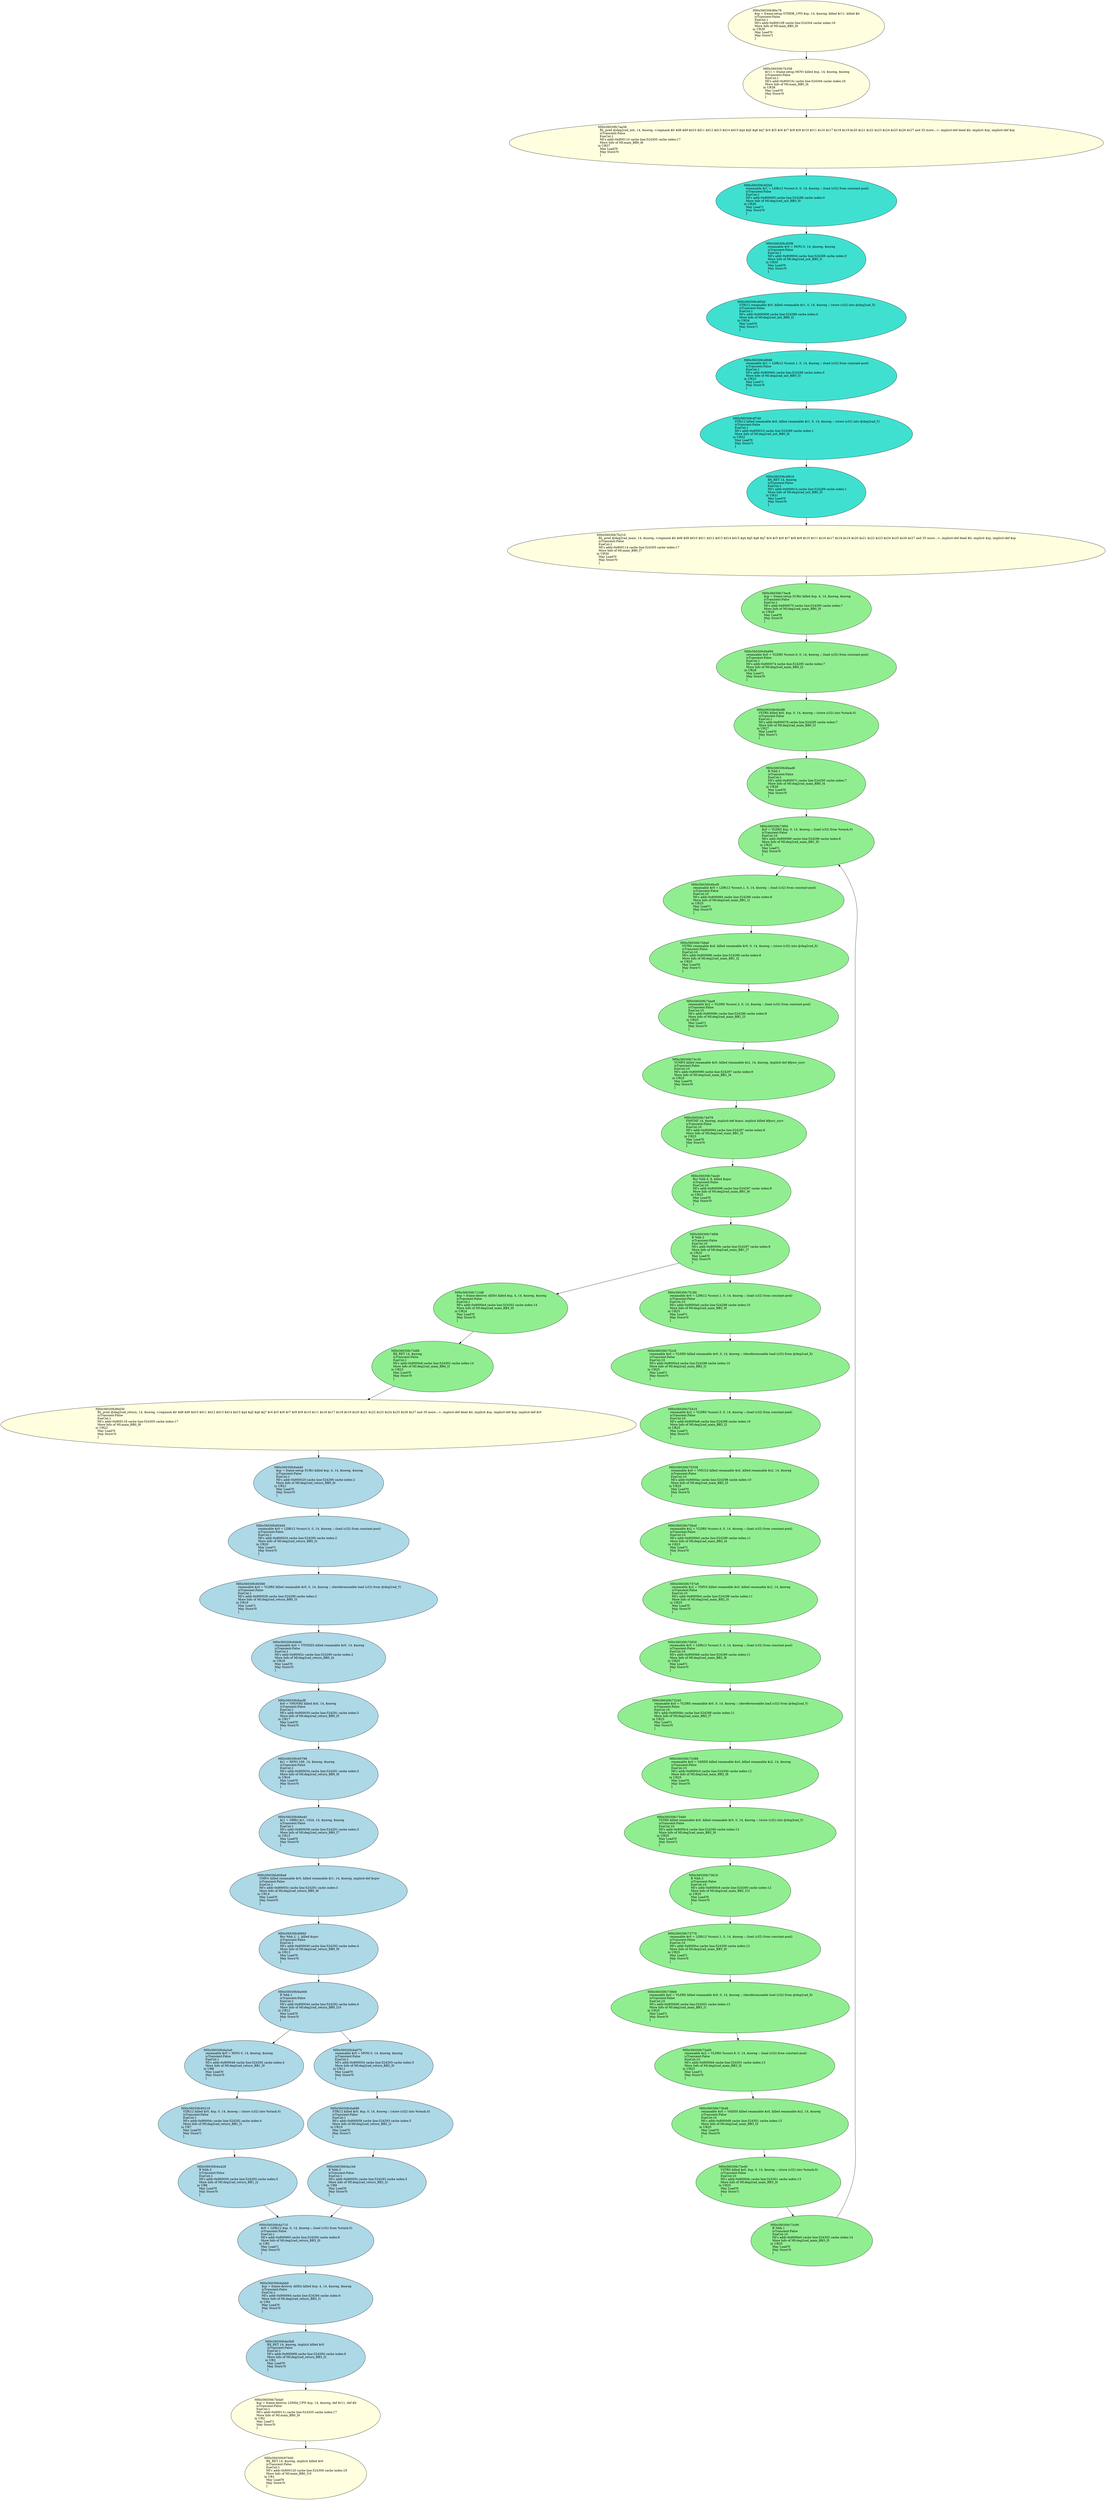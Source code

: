 digraph "MachineCFG of main" {
  Node0 [label="MI0x56030fc4f2b0\l  renamable $r1 = LDRi12 %const.0, 0, 14, $noreg :: (load (s32) from constant-pool)\l  isTransient:False\l  ExeCnt:1\l  MI's addr:0x800000 cache line:524288 cache index:0\l  More Info of MI:deg2rad_init_BB0_I0\lin UR36\l  May Load?1\l  May Store?0\l  ]\l  " fillcolor="turquoise" style="filled"];
  Node0 -> Node1;
  Node1 [label="MI0x56030fc4f3f8\l  renamable $r0 = MOVi 0, 14, $noreg, $noreg\l  isTransient:False\l  ExeCnt:1\l  MI's addr:0x800004 cache line:524288 cache index:0\l  More Info of MI:deg2rad_init_BB0_I1\lin UR35\l  May Load?0\l  May Store?0\l  ]\l  " fillcolor="turquoise" style="filled"];
  Node1 -> Node2;
  Node2 [label="MI0x56030fc4f540\l  STRi12 renamable $r0, killed renamable $r1, 0, 14, $noreg :: (store (s32) into @deg2rad_X)\l  isTransient:False\l  ExeCnt:1\l  MI's addr:0x800008 cache line:524288 cache index:0\l  More Info of MI:deg2rad_init_BB0_I2\lin UR34\l  May Load?0\l  May Store?1\l  ]\l  " fillcolor="turquoise" style="filled"];
  Node2 -> Node3;
  Node3 [label="MI0x56030fc4f688\l  renamable $r1 = LDRi12 %const.1, 0, 14, $noreg :: (load (s32) from constant-pool)\l  isTransient:False\l  ExeCnt:1\l  MI's addr:0x80000c cache line:524288 cache index:0\l  More Info of MI:deg2rad_init_BB0_I3\lin UR33\l  May Load?1\l  May Store?0\l  ]\l  " fillcolor="turquoise" style="filled"];
  Node3 -> Node4;
  Node4 [label="MI0x56030fc4f7d0\l  STRi12 killed renamable $r0, killed renamable $r1, 0, 14, $noreg :: (store (s32) into @deg2rad_Y)\l  isTransient:False\l  ExeCnt:1\l  MI's addr:0x800010 cache line:524289 cache index:1\l  More Info of MI:deg2rad_init_BB0_I4\lin UR32\l  May Load?0\l  May Store?1\l  ]\l  " fillcolor="turquoise" style="filled"];
  Node4 -> Node5;
  Node5 [label="MI0x56030fc4f918\l  BX_RET 14, $noreg\l  isTransient:False\l  ExeCnt:1\l  MI's addr:0x800014 cache line:524289 cache index:1\l  More Info of MI:deg2rad_init_BB0_I5\lin UR31\l  May Load?0\l  May Store?0\l  ]\l  " fillcolor="turquoise" style="filled"];
  Node5 -> Node57;
  Node6 [label="MI0x56030fc60218\l  STRi12 killed $r0, $sp, 0, 14, $noreg :: (store (s32) into %stack.0)\l  isTransient:False\l  ExeCnt:1\l  MI's addr:0x80004c cache line:524292 cache index:4\l  More Info of MI:deg2rad_return_BB1_I1\lin UR7\l  May Load?0\l  May Store?1\l  ]\l  " fillcolor="lightblue" style="filled"];
  Node6 -> Node18;
  Node7 [label="MI0x56030fc60440\l  renamable $r0 = LDRi12 %const.0, 0, 14, $noreg :: (load (s32) from constant-pool)\l  isTransient:False\l  ExeCnt:1\l  MI's addr:0x800024 cache line:524290 cache index:2\l  More Info of MI:deg2rad_return_BB0_I2\lin UR20\l  May Load?1\l  May Store?0\l  ]\l  " fillcolor="lightblue" style="filled"];
  Node7 -> Node8;
  Node8 [label="MI0x56030fc60588\l  renamable $s0 = VLDRS killed renamable $r0, 0, 14, $noreg :: (dereferenceable load (s32) from @deg2rad_Y)\l  isTransient:False\l  ExeCnt:1\l  MI's addr:0x800028 cache line:524290 cache index:2\l  More Info of MI:deg2rad_return_BB0_I3\lin UR19\l  May Load?1\l  May Store?0\l  ]\l  " fillcolor="lightblue" style="filled"];
  Node8 -> Node9;
  Node9 [label="MI0x56030fc606d0\l  renamable $s0 = VTOSIZS killed renamable $s0, 14, $noreg\l  isTransient:False\l  ExeCnt:1\l  MI's addr:0x80002c cache line:524290 cache index:2\l  More Info of MI:deg2rad_return_BB0_I4\lin UR18\l  May Load?0\l  May Store?0\l  ]\l  " fillcolor="lightblue" style="filled"];
  Node9 -> Node24;
  Node10 [label="MI0x56030fc60798\l  $r1 = MOVi 109, 14, $noreg, $noreg\l  isTransient:False\l  ExeCnt:1\l  MI's addr:0x800034 cache line:524291 cache index:3\l  More Info of MI:deg2rad_return_BB0_I6\lin UR16\l  May Load?0\l  May Store?0\l  ]\l  " fillcolor="lightblue" style="filled"];
  Node10 -> Node12;
  Node11 [label="MI0x56030fc608a8\l  CMPrr killed renamable $r0, killed renamable $r1, 14, $noreg, implicit-def $cpsr\l  isTransient:False\l  ExeCnt:1\l  MI's addr:0x80003c cache line:524291 cache index:3\l  More Info of MI:deg2rad_return_BB0_I8\lin UR14\l  May Load?0\l  May Store?0\l  ]\l  " fillcolor="lightblue" style="filled"];
  Node11 -> Node13;
  Node12 [label="MI0x56030fc66e40\l  $r1 = ORRri $r1, 1024, 14, $noreg, $noreg\l  isTransient:False\l  ExeCnt:1\l  MI's addr:0x800038 cache line:524291 cache index:3\l  More Info of MI:deg2rad_return_BB0_I7\lin UR15\l  May Load?0\l  May Store?0\l  ]\l  " fillcolor="lightblue" style="filled"];
  Node12 -> Node11;
  Node13 [label="MI0x56030fc69f40\l  Bcc %bb.2, 1, killed $cpsr\l  isTransient:False\l  ExeCnt:1\l  MI's addr:0x800040 cache line:524292 cache index:4\l  More Info of MI:deg2rad_return_BB0_I9\lin UR13\l  May Load?0\l  May Store?0\l  ]\l  " fillcolor="lightblue" style="filled"];
  Node13 -> Node14;
  Node14 [label="MI0x56030fc6a008\l  B %bb.1\l  isTransient:False\l  ExeCnt:1\l  MI's addr:0x800044 cache line:524292 cache index:4\l  More Info of MI:deg2rad_return_BB0_I10\lin UR12\l  May Load?0\l  May Store?0\l  ]\l  " fillcolor="lightblue" style="filled"];
  Node14 -> Node17;
  Node14 -> Node15;
  Node15 [label="MI0x56030fc6a070\l  renamable $r0 = MVNi 0, 14, $noreg, $noreg\l  isTransient:False\l  ExeCnt:1\l  MI's addr:0x800054 cache line:524293 cache index:5\l  More Info of MI:deg2rad_return_BB2_I0\lin UR11\l  May Load?0\l  May Store?0\l  ]\l  " fillcolor="lightblue" style="filled"];
  Node15 -> Node21;
  Node16 [label="MI0x56030fc6a1b8\l  B %bb.3\l  isTransient:False\l  ExeCnt:1\l  MI's addr:0x80005c cache line:524293 cache index:5\l  More Info of MI:deg2rad_return_BB2_I2\lin UR9\l  May Load?0\l  May Store?0\l  ]\l  " fillcolor="lightblue" style="filled"];
  Node16 -> Node22;
  Node17 [label="MI0x56030fc6a2e0\l  renamable $r0 = MOVi 0, 14, $noreg, $noreg\l  isTransient:False\l  ExeCnt:1\l  MI's addr:0x800048 cache line:524292 cache index:4\l  More Info of MI:deg2rad_return_BB1_I0\lin UR8\l  May Load?0\l  May Store?0\l  ]\l  " fillcolor="lightblue" style="filled"];
  Node17 -> Node6;
  Node18 [label="MI0x56030fc6a428\l  B %bb.3\l  isTransient:False\l  ExeCnt:1\l  MI's addr:0x800050 cache line:524293 cache index:5\l  More Info of MI:deg2rad_return_BB1_I2\lin UR6\l  May Load?0\l  May Store?0\l  ]\l  " fillcolor="lightblue" style="filled"];
  Node18 -> Node22;
  Node19 [label="MI0x56030fc6a5b8\l  BX_RET 14, $noreg, implicit killed $r0\l  isTransient:False\l  ExeCnt:1\l  MI's addr:0x800068 cache line:524294 cache index:6\l  More Info of MI:deg2rad_return_BB3_I2\lin UR3\l  May Load?0\l  May Store?0\l  ]\l  " fillcolor="lightblue" style="filled"];
  Node19 -> Node59;
  Node20 [label="MI0x56030fc6a640\l  $sp = frame-setup SUBri killed $sp, 4, 14, $noreg, $noreg\l  isTransient:False\l  ExeCnt:1\l  MI's addr:0x800020 cache line:524290 cache index:2\l  More Info of MI:deg2rad_return_BB0_I0\lin UR21\l  May Load?0\l  May Store?0\l  ]\l  " fillcolor="lightblue" style="filled"];
  Node20 -> Node7;
  Node21 [label="MI0x56030fc6a688\l  STRi12 killed $r0, $sp, 0, 14, $noreg :: (store (s32) into %stack.0)\l  isTransient:False\l  ExeCnt:1\l  MI's addr:0x800058 cache line:524293 cache index:5\l  More Info of MI:deg2rad_return_BB2_I1\lin UR10\l  May Load?0\l  May Store?1\l  ]\l  " fillcolor="lightblue" style="filled"];
  Node21 -> Node16;
  Node22 [label="MI0x56030fc6a710\l  $r0 = LDRi12 $sp, 0, 14, $noreg :: (load (s32) from %stack.0)\l  isTransient:False\l  ExeCnt:1\l  MI's addr:0x800060 cache line:524294 cache index:6\l  More Info of MI:deg2rad_return_BB3_I0\lin UR5\l  May Load?1\l  May Store?0\l  ]\l  " fillcolor="lightblue" style="filled"];
  Node22 -> Node23;
  Node23 [label="MI0x56030fc6abb0\l  $sp = frame-destroy ADDri killed $sp, 4, 14, $noreg, $noreg\l  isTransient:False\l  ExeCnt:1\l  MI's addr:0x800064 cache line:524294 cache index:6\l  More Info of MI:deg2rad_return_BB3_I1\lin UR4\l  May Load?0\l  May Store?0\l  ]\l  " fillcolor="lightblue" style="filled"];
  Node23 -> Node19;
  Node24 [label="MI0x56030fc6acf8\l  $r0 = VMOVRS killed $s0, 14, $noreg\l  isTransient:False\l  ExeCnt:1\l  MI's addr:0x800030 cache line:524291 cache index:3\l  More Info of MI:deg2rad_return_BB0_I5\lin UR17\l  May Load?0\l  May Store?0\l  ]\l  " fillcolor="lightblue" style="filled"];
  Node24 -> Node10;
  Node25 [label="MI0x56030fc6b4f8\l  VSTRS killed $s0, $sp, 0, 14, $noreg :: (store (s32) into %stack.0)\l  isTransient:False\l  ExeCnt:1\l  MI's addr:0x800078 cache line:524295 cache index:7\l  More Info of MI:deg2rad_main_BB0_I3\lin UR27\l  May Load?0\l  May Store?1\l  ]\l  " fillcolor="lightgreen" style="filled"];
  Node25 -> Node27;
  Node26 [label="MI0x56030fc6b990\l  renamable $s0 = VLDRS %const.0, 0, 14, $noreg :: (load (s32) from constant-pool)\l  isTransient:False\l  ExeCnt:1\l  MI's addr:0x800074 cache line:524295 cache index:7\l  More Info of MI:deg2rad_main_BB0_I2\lin UR28\l  May Load?1\l  May Store?0\l  ]\l  " fillcolor="lightgreen" style="filled"];
  Node26 -> Node25;
  Node27 [label="MI0x56030fc6bad8\l  B %bb.1\l  isTransient:False\l  ExeCnt:1\l  MI's addr:0x80007c cache line:524295 cache index:7\l  More Info of MI:deg2rad_main_BB0_I4\lin UR26\l  May Load?0\l  May Store?0\l  ]\l  " fillcolor="lightgreen" style="filled"];
  Node27 -> Node42;
  Node28 [label="MI0x56030fc6bcf0\l  renamable $r0 = LDRi12 %const.1, 0, 14, $noreg :: (load (s32) from constant-pool)\l  isTransient:False\l  ExeCnt:10\l  MI's addr:0x800084 cache line:524296 cache index:8\l  More Info of MI:deg2rad_main_BB1_I1\lin UR25\l  May Load?1\l  May Store?0\l  ]\l  " fillcolor="lightgreen" style="filled"];
  Node28 -> Node43;
  Node29 [label="MI0x56030fc71248\l  $sp = frame-destroy ADDri killed $sp, 4, 14, $noreg, $noreg\l  isTransient:False\l  ExeCnt:1\l  MI's addr:0x8000e4 cache line:524302 cache index:14\l  More Info of MI:deg2rad_main_BB4_I0\lin UR24\l  May Load?0\l  May Store?0\l  ]\l  " fillcolor="lightgreen" style="filled"];
  Node29 -> Node39;
  Node30 [label="MI0x56030fc73240\l  renamable $s0 = VLDRS renamable $r0, 0, 14, $noreg :: (dereferenceable load (s32) from @deg2rad_Y)\l  isTransient:False\l  ExeCnt:10\l  MI's addr:0x8000bc cache line:524299 cache index:11\l  More Info of MI:deg2rad_main_BB2_I7\lin UR25\l  May Load?1\l  May Store?0\l  ]\l  " fillcolor="lightgreen" style="filled"];
  Node30 -> Node31;
  Node31 [label="MI0x56030fc73388\l  renamable $s0 = VADDS killed renamable $s0, killed renamable $s2, 14, $noreg\l  isTransient:False\l  ExeCnt:10\l  MI's addr:0x8000c0 cache line:524300 cache index:12\l  More Info of MI:deg2rad_main_BB2_I8\lin UR25\l  May Load?0\l  May Store?0\l  ]\l  " fillcolor="lightgreen" style="filled"];
  Node31 -> Node32;
  Node32 [label="MI0x56030fc734d0\l  VSTRS killed renamable $s0, killed renamable $r0, 0, 14, $noreg :: (store (s32) into @deg2rad_Y)\l  isTransient:False\l  ExeCnt:10\l  MI's addr:0x8000c4 cache line:524300 cache index:12\l  More Info of MI:deg2rad_main_BB2_I9\lin UR25\l  May Load?0\l  May Store?1\l  ]\l  " fillcolor="lightgreen" style="filled"];
  Node32 -> Node33;
  Node33 [label="MI0x56030fc73618\l  B %bb.3\l  isTransient:False\l  ExeCnt:10\l  MI's addr:0x8000c8 cache line:524300 cache index:12\l  More Info of MI:deg2rad_main_BB2_I10\lin UR25\l  May Load?0\l  May Store?0\l  ]\l  " fillcolor="lightgreen" style="filled"];
  Node33 -> Node34;
  Node34 [label="MI0x56030fc73770\l  renamable $r0 = LDRi12 %const.1, 0, 14, $noreg :: (load (s32) from constant-pool)\l  isTransient:False\l  ExeCnt:10\l  MI's addr:0x8000cc cache line:524300 cache index:12\l  More Info of MI:deg2rad_main_BB3_I0\lin UR25\l  May Load?1\l  May Store?0\l  ]\l  " fillcolor="lightgreen" style="filled"];
  Node34 -> Node35;
  Node35 [label="MI0x56030fc738b8\l  renamable $s0 = VLDRS killed renamable $r0, 0, 14, $noreg :: (dereferenceable load (s32) from @deg2rad_X)\l  isTransient:False\l  ExeCnt:10\l  MI's addr:0x8000d0 cache line:524301 cache index:13\l  More Info of MI:deg2rad_main_BB3_I1\lin UR25\l  May Load?1\l  May Store?0\l  ]\l  " fillcolor="lightgreen" style="filled"];
  Node35 -> Node36;
  Node36 [label="MI0x56030fc73a00\l  renamable $s2 = VLDRS %const.6, 0, 14, $noreg :: (load (s32) from constant-pool)\l  isTransient:False\l  ExeCnt:10\l  MI's addr:0x8000d4 cache line:524301 cache index:13\l  More Info of MI:deg2rad_main_BB3_I2\lin UR25\l  May Load?1\l  May Store?0\l  ]\l  " fillcolor="lightgreen" style="filled"];
  Node36 -> Node37;
  Node37 [label="MI0x56030fc73b48\l  renamable $s0 = VADDS killed renamable $s0, killed renamable $s2, 14, $noreg\l  isTransient:False\l  ExeCnt:10\l  MI's addr:0x8000d8 cache line:524301 cache index:13\l  More Info of MI:deg2rad_main_BB3_I3\lin UR25\l  May Load?0\l  May Store?0\l  ]\l  " fillcolor="lightgreen" style="filled"];
  Node37 -> Node40;
  Node38 [label="MI0x56030fc73c90\l  B %bb.1\l  isTransient:False\l  ExeCnt:10\l  MI's addr:0x8000e0 cache line:524302 cache index:14\l  More Info of MI:deg2rad_main_BB3_I5\lin UR25\l  May Load?0\l  May Store?0\l  ]\l  " fillcolor="lightgreen" style="filled"];
  Node38 -> Node42;
  Node39 [label="MI0x56030fc73df8\l  BX_RET 14, $noreg\l  isTransient:False\l  ExeCnt:1\l  MI's addr:0x8000e8 cache line:524302 cache index:14\l  More Info of MI:deg2rad_main_BB4_I1\lin UR23\l  May Load?0\l  May Store?0\l  ]\l  " fillcolor="lightgreen" style="filled"];
  Node39 -> Node60;
  Node40 [label="MI0x56030fc73e40\l  VSTRS killed $s0, $sp, 0, 14, $noreg :: (store (s32) into %stack.0)\l  isTransient:False\l  ExeCnt:10\l  MI's addr:0x8000dc cache line:524301 cache index:13\l  More Info of MI:deg2rad_main_BB3_I4\lin UR25\l  May Load?0\l  May Store?1\l  ]\l  " fillcolor="lightgreen" style="filled"];
  Node40 -> Node38;
  Node41 [label="MI0x56030fc73ec8\l  $sp = frame-setup SUBri killed $sp, 4, 14, $noreg, $noreg\l  isTransient:False\l  ExeCnt:1\l  MI's addr:0x800070 cache line:524295 cache index:7\l  More Info of MI:deg2rad_main_BB0_I0\lin UR29\l  May Load?0\l  May Store?0\l  ]\l  " fillcolor="lightgreen" style="filled"];
  Node41 -> Node26;
  Node42 [label="MI0x56030fc73f50\l  $s0 = VLDRS $sp, 0, 14, $noreg :: (load (s32) from %stack.0)\l  isTransient:False\l  ExeCnt:10\l  MI's addr:0x800080 cache line:524296 cache index:8\l  More Info of MI:deg2rad_main_BB1_I0\lin UR25\l  May Load?1\l  May Store?0\l  ]\l  " fillcolor="lightgreen" style="filled"];
  Node42 -> Node28;
  Node43 [label="MI0x56030fc749a0\l  VSTRS renamable $s0, killed renamable $r0, 0, 14, $noreg :: (store (s32) into @deg2rad_X)\l  isTransient:False\l  ExeCnt:10\l  MI's addr:0x800088 cache line:524296 cache index:8\l  More Info of MI:deg2rad_main_BB1_I2\lin UR25\l  May Load?0\l  May Store?1\l  ]\l  " fillcolor="lightgreen" style="filled"];
  Node43 -> Node44;
  Node44 [label="MI0x56030fc74ae8\l  renamable $s2 = VLDRS %const.2, 0, 14, $noreg :: (load (s32) from constant-pool)\l  isTransient:False\l  ExeCnt:10\l  MI's addr:0x80008c cache line:524296 cache index:8\l  More Info of MI:deg2rad_main_BB1_I3\lin UR25\l  May Load?1\l  May Store?0\l  ]\l  " fillcolor="lightgreen" style="filled"];
  Node44 -> Node45;
  Node45 [label="MI0x56030fc74c30\l  VCMPS killed renamable $s0, killed renamable $s2, 14, $noreg, implicit-def $fpscr_nzcv\l  isTransient:False\l  ExeCnt:10\l  MI's addr:0x800090 cache line:524297 cache index:9\l  More Info of MI:deg2rad_main_BB1_I4\lin UR25\l  May Load?0\l  May Store?0\l  ]\l  " fillcolor="lightgreen" style="filled"];
  Node45 -> Node46;
  Node46 [label="MI0x56030fc74d78\l  FMSTAT 14, $noreg, implicit-def $cpsr, implicit killed $fpscr_nzcv\l  isTransient:False\l  ExeCnt:10\l  MI's addr:0x800094 cache line:524297 cache index:9\l  More Info of MI:deg2rad_main_BB1_I5\lin UR25\l  May Load?0\l  May Store?0\l  ]\l  " fillcolor="lightgreen" style="filled"];
  Node46 -> Node47;
  Node47 [label="MI0x56030fc74e40\l  Bcc %bb.4, 8, killed $cpsr\l  isTransient:False\l  ExeCnt:10\l  MI's addr:0x800098 cache line:524297 cache index:9\l  More Info of MI:deg2rad_main_BB1_I6\lin UR25\l  May Load?0\l  May Store?0\l  ]\l  " fillcolor="lightgreen" style="filled"];
  Node47 -> Node48;
  Node48 [label="MI0x56030fc74f08\l  B %bb.2\l  isTransient:False\l  ExeCnt:10\l  MI's addr:0x80009c cache line:524297 cache index:9\l  More Info of MI:deg2rad_main_BB1_I7\lin UR25\l  May Load?0\l  May Store?0\l  ]\l  " fillcolor="lightgreen" style="filled"];
  Node48 -> Node29;
  Node48 -> Node49;
  Node49 [label="MI0x56030fc75180\l  renamable $r0 = LDRi12 %const.1, 0, 14, $noreg :: (load (s32) from constant-pool)\l  isTransient:False\l  ExeCnt:10\l  MI's addr:0x8000a0 cache line:524298 cache index:10\l  More Info of MI:deg2rad_main_BB2_I0\lin UR25\l  May Load?1\l  May Store?0\l  ]\l  " fillcolor="lightgreen" style="filled"];
  Node49 -> Node50;
  Node50 [label="MI0x56030fc752c8\l  renamable $s0 = VLDRS killed renamable $r0, 0, 14, $noreg :: (dereferenceable load (s32) from @deg2rad_X)\l  isTransient:False\l  ExeCnt:10\l  MI's addr:0x8000a4 cache line:524298 cache index:10\l  More Info of MI:deg2rad_main_BB2_I1\lin UR25\l  May Load?1\l  May Store?0\l  ]\l  " fillcolor="lightgreen" style="filled"];
  Node50 -> Node51;
  Node51 [label="MI0x56030fc75410\l  renamable $s2 = VLDRS %const.3, 0, 14, $noreg :: (load (s32) from constant-pool)\l  isTransient:False\l  ExeCnt:10\l  MI's addr:0x8000a8 cache line:524298 cache index:10\l  More Info of MI:deg2rad_main_BB2_I2\lin UR25\l  May Load?1\l  May Store?0\l  ]\l  " fillcolor="lightgreen" style="filled"];
  Node51 -> Node52;
  Node52 [label="MI0x56030fc75558\l  renamable $s0 = VMULS killed renamable $s0, killed renamable $s2, 14, $noreg\l  isTransient:False\l  ExeCnt:10\l  MI's addr:0x8000ac cache line:524298 cache index:10\l  More Info of MI:deg2rad_main_BB2_I3\lin UR25\l  May Load?0\l  May Store?0\l  ]\l  " fillcolor="lightgreen" style="filled"];
  Node52 -> Node53;
  Node53 [label="MI0x56030fc756a0\l  renamable $s2 = VLDRS %const.4, 0, 14, $noreg :: (load (s32) from constant-pool)\l  isTransient:False\l  ExeCnt:10\l  MI's addr:0x8000b0 cache line:524299 cache index:11\l  More Info of MI:deg2rad_main_BB2_I4\lin UR25\l  May Load?1\l  May Store?0\l  ]\l  " fillcolor="lightgreen" style="filled"];
  Node53 -> Node54;
  Node54 [label="MI0x56030fc757e8\l  renamable $s2 = VDIVS killed renamable $s0, killed renamable $s2, 14, $noreg\l  isTransient:False\l  ExeCnt:10\l  MI's addr:0x8000b4 cache line:524299 cache index:11\l  More Info of MI:deg2rad_main_BB2_I5\lin UR25\l  May Load?0\l  May Store?0\l  ]\l  " fillcolor="lightgreen" style="filled"];
  Node54 -> Node55;
  Node55 [label="MI0x56030fc75930\l  renamable $r0 = LDRi12 %const.5, 0, 14, $noreg :: (load (s32) from constant-pool)\l  isTransient:False\l  ExeCnt:10\l  MI's addr:0x8000b8 cache line:524299 cache index:11\l  More Info of MI:deg2rad_main_BB2_I6\lin UR25\l  May Load?1\l  May Store?0\l  ]\l  " fillcolor="lightgreen" style="filled"];
  Node55 -> Node30;
  Node56 [label="MI0x56030fc7ae38\l  BL_pred @deg2rad_init, 14, $noreg, <regmask $lr $d8 $d9 $d10 $d11 $d12 $d13 $d14 $d15 $q4 $q5 $q6 $q7 $r4 $r5 $r6 $r7 $r8 $r9 $r10 $r11 $s16 $s17 $s18 $s19 $s20 $s21 $s22 $s23 $s24 $s25 $s26 $s27 and 35 more...>, implicit-def dead $lr, implicit $sp, implicit-def $sp\l  isTransient:False\l  ExeCnt:1\l  MI's addr:0x800110 cache line:524305 cache index:17\l  More Info of MI:main_BB0_I6\lin UR37\l  May Load?0\l  May Store?0\l  ]\l  " fillcolor="lightyellow" style="filled"];
  Node56 -> Node0;
  Node57 [label="MI0x56030fc7b210\l  BL_pred @deg2rad_main, 14, $noreg, <regmask $lr $d8 $d9 $d10 $d11 $d12 $d13 $d14 $d15 $q4 $q5 $q6 $q7 $r4 $r5 $r6 $r7 $r8 $r9 $r10 $r11 $s16 $s17 $s18 $s19 $s20 $s21 $s22 $s23 $s24 $s25 $s26 $s27 and 35 more...>, implicit-def dead $lr, implicit $sp, implicit-def $sp\l  isTransient:False\l  ExeCnt:1\l  MI's addr:0x800114 cache line:524305 cache index:17\l  More Info of MI:main_BB0_I7\lin UR30\l  May Load?0\l  May Store?0\l  ]\l  " fillcolor="lightyellow" style="filled"];
  Node57 -> Node41;
  Node58 [label="MI0x56030fc7b358\l  $r11 = frame-setup MOVr killed $sp, 14, $noreg, $noreg\l  isTransient:False\l  ExeCnt:1\l  MI's addr:0x80010c cache line:524304 cache index:16\l  More Info of MI:main_BB0_I4\lin UR38\l  May Load?0\l  May Store?0\l  ]\l  " fillcolor="lightyellow" style="filled"];
  Node58 -> Node56;
  Node59 [label="MI0x56030fc7b4a0\l  $sp = frame-destroy LDMIA_UPD $sp, 14, $noreg, def $r11, def $lr\l  isTransient:False\l  ExeCnt:1\l  MI's addr:0x80011c cache line:524305 cache index:17\l  More Info of MI:main_BB0_I9\lin UR2\l  May Load?1\l  May Store?0\l  ]\l  " fillcolor="lightyellow" style="filled"];
  Node59 -> Node62;
  Node60 [label="MI0x56030fc86d30\l  BL_pred @deg2rad_return, 14, $noreg, <regmask $lr $d8 $d9 $d10 $d11 $d12 $d13 $d14 $d15 $q4 $q5 $q6 $q7 $r4 $r5 $r6 $r7 $r8 $r9 $r10 $r11 $s16 $s17 $s18 $s19 $s20 $s21 $s22 $s23 $s24 $s25 $s26 $s27 and 35 more...>, implicit-def dead $lr, implicit $sp, implicit-def $sp, implicit-def $r0\l  isTransient:False\l  ExeCnt:1\l  MI's addr:0x800118 cache line:524305 cache index:17\l  More Info of MI:main_BB0_I8\lin UR22\l  May Load?0\l  May Store?0\l  ]\l  " fillcolor="lightyellow" style="filled"];
  Node60 -> Node20;
  Node61 [label="MI0x56030fc86e78\l  $sp = frame-setup STMDB_UPD $sp, 14, $noreg, killed $r11, killed $lr\l  isTransient:False\l  ExeCnt:1\l  MI's addr:0x800108 cache line:524304 cache index:16\l  More Info of MI:main_BB0_I0\lin UR39\l  May Load?0\l  May Store?1\l  ]\l  " fillcolor="lightyellow" style="filled"];
  Node61 -> Node58;
  Node62 [label="MI0x56030fc870d0\l  BX_RET 14, $noreg, implicit killed $r0\l  isTransient:False\l  ExeCnt:1\l  MI's addr:0x800120 cache line:524306 cache index:18\l  More Info of MI:main_BB0_I10\lin UR1\l  May Load?0\l  May Store?0\l  ]\l  " fillcolor="lightyellow" style="filled"];
}
